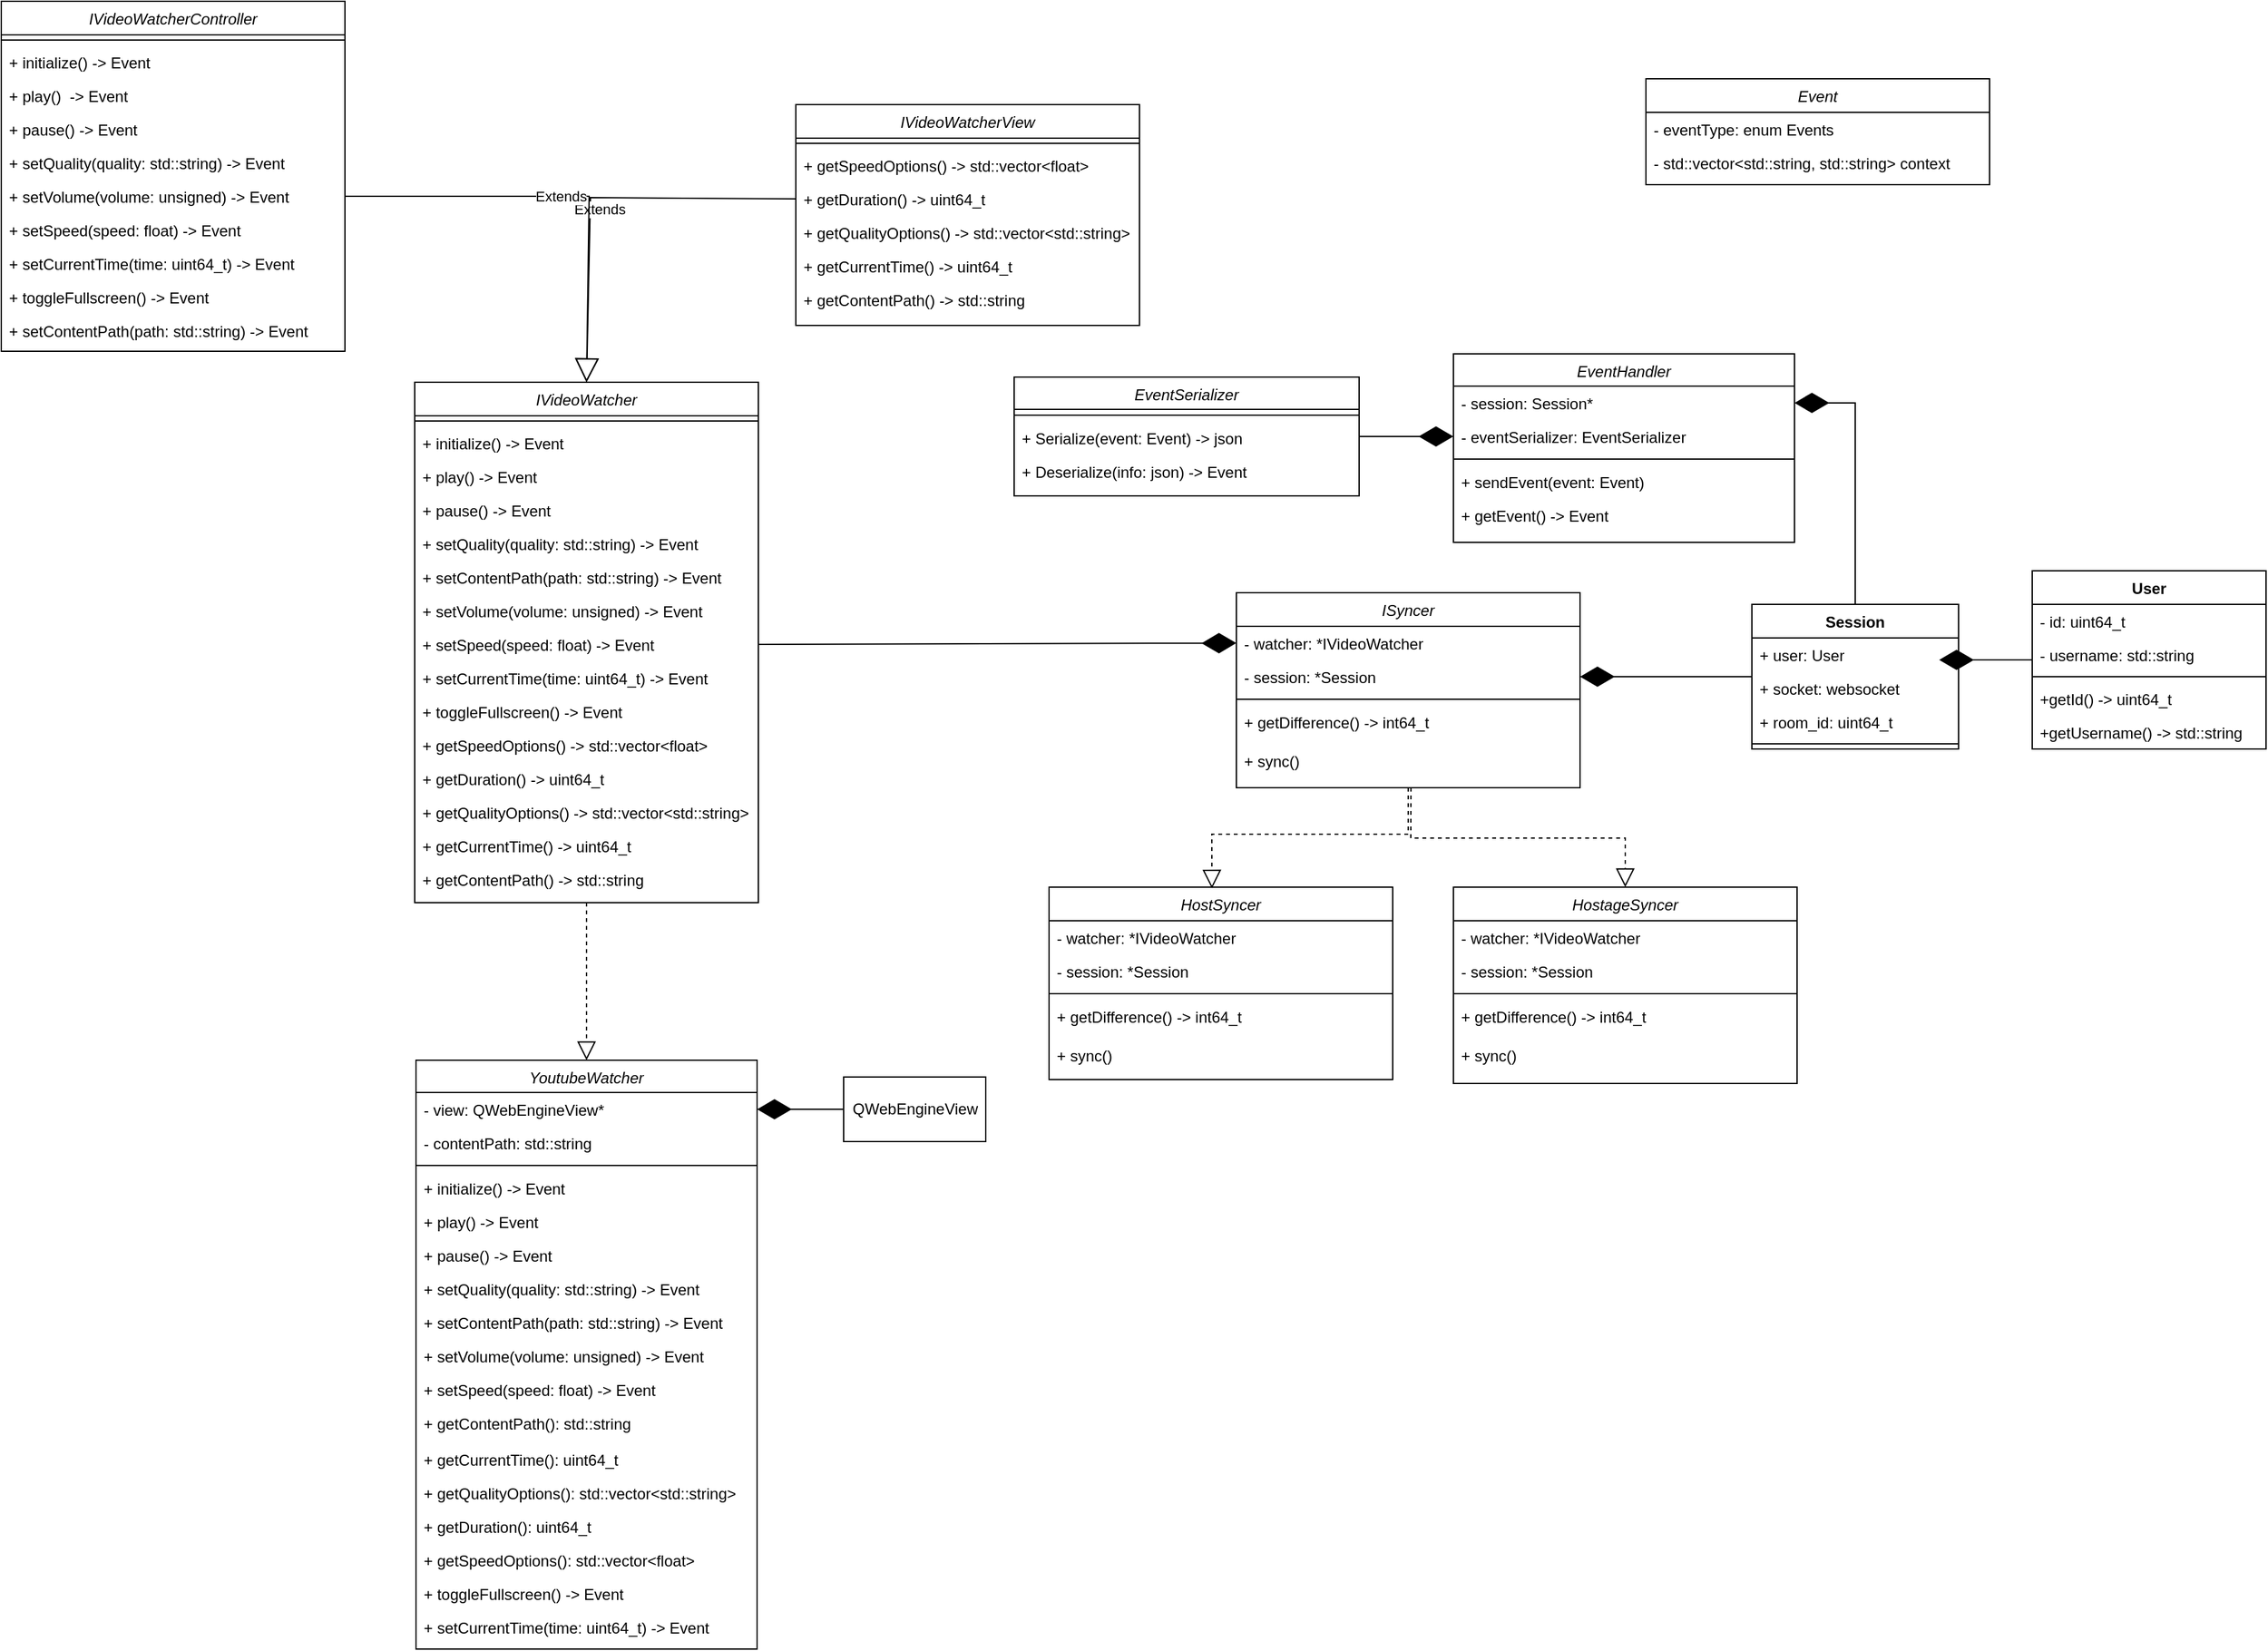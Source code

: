 <mxfile version="20.5.3" type="google"><diagram id="C5RBs43oDa-KdzZeNtuy" name="Page-1"><mxGraphModel grid="0" page="0" gridSize="10" guides="1" tooltips="1" connect="1" arrows="1" fold="1" pageScale="1" pageWidth="827" pageHeight="1169" math="0" shadow="0"><root><mxCell id="WIyWlLk6GJQsqaUBKTNV-0"/><mxCell id="WIyWlLk6GJQsqaUBKTNV-1" parent="WIyWlLk6GJQsqaUBKTNV-0"/><mxCell id="zkfFHV4jXpPFQw0GAbJ--0" value="IVideoWatcher" style="swimlane;fontStyle=2;align=center;verticalAlign=top;childLayout=stackLayout;horizontal=1;startSize=26;horizontalStack=0;resizeParent=1;resizeLast=0;collapsible=1;marginBottom=0;rounded=0;shadow=0;strokeWidth=1;" vertex="1" parent="WIyWlLk6GJQsqaUBKTNV-1"><mxGeometry x="-24" y="40" width="266" height="403" as="geometry"><mxRectangle x="-24" y="40" width="160" height="26" as="alternateBounds"/></mxGeometry></mxCell><mxCell id="zkfFHV4jXpPFQw0GAbJ--4" value="" style="line;html=1;strokeWidth=1;align=left;verticalAlign=middle;spacingTop=-1;spacingLeft=3;spacingRight=3;rotatable=0;labelPosition=right;points=[];portConstraint=eastwest;" vertex="1" parent="zkfFHV4jXpPFQw0GAbJ--0"><mxGeometry y="26" width="266" height="8" as="geometry"/></mxCell><mxCell id="zkfFHV4jXpPFQw0GAbJ--5" value="+ initialize() -&gt; Event" style="text;align=left;verticalAlign=top;spacingLeft=4;spacingRight=4;overflow=hidden;rotatable=0;points=[[0,0.5],[1,0.5]];portConstraint=eastwest;" vertex="1" parent="zkfFHV4jXpPFQw0GAbJ--0"><mxGeometry y="34" width="266" height="26" as="geometry"/></mxCell><mxCell id="YKkIve8qZKQ7V7amvrLa-2" value="+ play() -&gt; Event" style="text;align=left;verticalAlign=top;spacingLeft=4;spacingRight=4;overflow=hidden;rotatable=0;points=[[0,0.5],[1,0.5]];portConstraint=eastwest;" vertex="1" parent="zkfFHV4jXpPFQw0GAbJ--0"><mxGeometry y="60" width="266" height="26" as="geometry"/></mxCell><mxCell id="YKkIve8qZKQ7V7amvrLa-3" value="+ pause() -&gt; Event" style="text;align=left;verticalAlign=top;spacingLeft=4;spacingRight=4;overflow=hidden;rotatable=0;points=[[0,0.5],[1,0.5]];portConstraint=eastwest;" vertex="1" parent="zkfFHV4jXpPFQw0GAbJ--0"><mxGeometry y="86" width="266" height="26" as="geometry"/></mxCell><mxCell id="YKkIve8qZKQ7V7amvrLa-4" value="+ setQuality(quality: std::string) -&gt; Event" style="text;align=left;verticalAlign=top;spacingLeft=4;spacingRight=4;overflow=hidden;rotatable=0;points=[[0,0.5],[1,0.5]];portConstraint=eastwest;" vertex="1" parent="zkfFHV4jXpPFQw0GAbJ--0"><mxGeometry y="112" width="266" height="26" as="geometry"/></mxCell><mxCell id="ZCLk-3Ashh_dydGjl_w4-72" value="+ setContentPath(path: std::string) -&gt; Event" style="text;align=left;verticalAlign=top;spacingLeft=4;spacingRight=4;overflow=hidden;rotatable=0;points=[[0,0.5],[1,0.5]];portConstraint=eastwest;" vertex="1" parent="zkfFHV4jXpPFQw0GAbJ--0"><mxGeometry y="138" width="266" height="26" as="geometry"/></mxCell><mxCell id="YKkIve8qZKQ7V7amvrLa-5" value="+ setVolume(volume: unsigned) -&gt; Event" style="text;align=left;verticalAlign=top;spacingLeft=4;spacingRight=4;overflow=hidden;rotatable=0;points=[[0,0.5],[1,0.5]];portConstraint=eastwest;" vertex="1" parent="zkfFHV4jXpPFQw0GAbJ--0"><mxGeometry y="164" width="266" height="26" as="geometry"/></mxCell><mxCell id="YKkIve8qZKQ7V7amvrLa-7" value="+ setSpeed(speed: float) -&gt; Event" style="text;align=left;verticalAlign=top;spacingLeft=4;spacingRight=4;overflow=hidden;rotatable=0;points=[[0,0.5],[1,0.5]];portConstraint=eastwest;" vertex="1" parent="zkfFHV4jXpPFQw0GAbJ--0"><mxGeometry y="190" width="266" height="26" as="geometry"/></mxCell><mxCell id="YKkIve8qZKQ7V7amvrLa-27" value="+ setCurrentTime(time: uint64_t) -&gt; Event" style="text;align=left;verticalAlign=top;spacingLeft=4;spacingRight=4;overflow=hidden;rotatable=0;points=[[0,0.5],[1,0.5]];portConstraint=eastwest;" vertex="1" parent="zkfFHV4jXpPFQw0GAbJ--0"><mxGeometry y="216" width="266" height="26" as="geometry"/></mxCell><mxCell id="YKkIve8qZKQ7V7amvrLa-26" value="+ toggleFullscreen() -&gt; Event" style="text;align=left;verticalAlign=top;spacingLeft=4;spacingRight=4;overflow=hidden;rotatable=0;points=[[0,0.5],[1,0.5]];portConstraint=eastwest;" vertex="1" parent="zkfFHV4jXpPFQw0GAbJ--0"><mxGeometry y="242" width="266" height="26" as="geometry"/></mxCell><mxCell id="YKkIve8qZKQ7V7amvrLa-25" value="+ getSpeedOptions() -&gt; std::vector&lt;float&gt;" style="text;align=left;verticalAlign=top;spacingLeft=4;spacingRight=4;overflow=hidden;rotatable=0;points=[[0,0.5],[1,0.5]];portConstraint=eastwest;" vertex="1" parent="zkfFHV4jXpPFQw0GAbJ--0"><mxGeometry y="268" width="266" height="26" as="geometry"/></mxCell><mxCell id="YKkIve8qZKQ7V7amvrLa-9" value="+ getDuration() -&gt; uint64_t" style="text;align=left;verticalAlign=top;spacingLeft=4;spacingRight=4;overflow=hidden;rotatable=0;points=[[0,0.5],[1,0.5]];portConstraint=eastwest;" vertex="1" parent="zkfFHV4jXpPFQw0GAbJ--0"><mxGeometry y="294" width="266" height="26" as="geometry"/></mxCell><mxCell id="YKkIve8qZKQ7V7amvrLa-10" value="+ getQualityOptions() -&gt; std::vector&lt;std::string&gt;" style="text;align=left;verticalAlign=top;spacingLeft=4;spacingRight=4;overflow=hidden;rotatable=0;points=[[0,0.5],[1,0.5]];portConstraint=eastwest;" vertex="1" parent="zkfFHV4jXpPFQw0GAbJ--0"><mxGeometry y="320" width="266" height="26" as="geometry"/></mxCell><mxCell id="YKkIve8qZKQ7V7amvrLa-8" value="+ getCurrentTime() -&gt; uint64_t" style="text;align=left;verticalAlign=top;spacingLeft=4;spacingRight=4;overflow=hidden;rotatable=0;points=[[0,0.5],[1,0.5]];portConstraint=eastwest;" vertex="1" parent="zkfFHV4jXpPFQw0GAbJ--0"><mxGeometry y="346" width="266" height="26" as="geometry"/></mxCell><mxCell id="ZCLk-3Ashh_dydGjl_w4-73" value="+ getContentPath() -&gt; std::string" style="text;align=left;verticalAlign=top;spacingLeft=4;spacingRight=4;overflow=hidden;rotatable=0;points=[[0,0.5],[1,0.5]];portConstraint=eastwest;" vertex="1" parent="zkfFHV4jXpPFQw0GAbJ--0"><mxGeometry y="372" width="266" height="28" as="geometry"/></mxCell><mxCell id="YKkIve8qZKQ7V7amvrLa-45" value="YoutubeWatcher" style="swimlane;fontStyle=2;align=center;verticalAlign=top;childLayout=stackLayout;horizontal=1;startSize=25;horizontalStack=0;resizeParent=1;resizeLast=0;collapsible=1;marginBottom=0;rounded=0;shadow=0;strokeWidth=1;" vertex="1" parent="WIyWlLk6GJQsqaUBKTNV-1"><mxGeometry x="-23" y="565" width="264" height="456" as="geometry"><mxRectangle x="-24" y="40" width="160" height="26" as="alternateBounds"/></mxGeometry></mxCell><mxCell id="1bfwbSqWMrl4Y-k7pwob-28" value="- view: QWebEngineView*" style="text;align=left;verticalAlign=top;spacingLeft=4;spacingRight=4;overflow=hidden;rotatable=0;points=[[0,0.5],[1,0.5]];portConstraint=eastwest;" vertex="1" parent="YKkIve8qZKQ7V7amvrLa-45"><mxGeometry y="25" width="264" height="26" as="geometry"/></mxCell><mxCell id="ZCLk-3Ashh_dydGjl_w4-74" value="- contentPath: std::string" style="text;align=left;verticalAlign=top;spacingLeft=4;spacingRight=4;overflow=hidden;rotatable=0;points=[[0,0.5],[1,0.5]];portConstraint=eastwest;" vertex="1" parent="YKkIve8qZKQ7V7amvrLa-45"><mxGeometry y="51" width="264" height="26" as="geometry"/></mxCell><mxCell id="VgaNKutzJfzzp833OIQS-0" value="" style="line;strokeWidth=1;fillColor=none;align=left;verticalAlign=middle;spacingTop=-1;spacingLeft=3;spacingRight=3;rotatable=0;labelPosition=right;points=[];portConstraint=eastwest;strokeColor=inherit;" vertex="1" parent="YKkIve8qZKQ7V7amvrLa-45"><mxGeometry y="77" width="264" height="9" as="geometry"/></mxCell><mxCell id="ZCLk-3Ashh_dydGjl_w4-194" value="+ initialize() -&gt; Event" style="text;align=left;verticalAlign=top;spacingLeft=4;spacingRight=4;overflow=hidden;rotatable=0;points=[[0,0.5],[1,0.5]];portConstraint=eastwest;" vertex="1" parent="YKkIve8qZKQ7V7amvrLa-45"><mxGeometry y="86" width="264" height="26" as="geometry"/></mxCell><mxCell id="ZCLk-3Ashh_dydGjl_w4-195" value="+ play() -&gt; Event" style="text;align=left;verticalAlign=top;spacingLeft=4;spacingRight=4;overflow=hidden;rotatable=0;points=[[0,0.5],[1,0.5]];portConstraint=eastwest;" vertex="1" parent="YKkIve8qZKQ7V7amvrLa-45"><mxGeometry y="112" width="264" height="26" as="geometry"/></mxCell><mxCell id="ZCLk-3Ashh_dydGjl_w4-196" value="+ pause() -&gt; Event" style="text;align=left;verticalAlign=top;spacingLeft=4;spacingRight=4;overflow=hidden;rotatable=0;points=[[0,0.5],[1,0.5]];portConstraint=eastwest;" vertex="1" parent="YKkIve8qZKQ7V7amvrLa-45"><mxGeometry y="138" width="264" height="26" as="geometry"/></mxCell><mxCell id="ZCLk-3Ashh_dydGjl_w4-197" value="+ setQuality(quality: std::string) -&gt; Event" style="text;align=left;verticalAlign=top;spacingLeft=4;spacingRight=4;overflow=hidden;rotatable=0;points=[[0,0.5],[1,0.5]];portConstraint=eastwest;" vertex="1" parent="YKkIve8qZKQ7V7amvrLa-45"><mxGeometry y="164" width="264" height="26" as="geometry"/></mxCell><mxCell id="ZCLk-3Ashh_dydGjl_w4-198" value="+ setContentPath(path: std::string) -&gt; Event" style="text;align=left;verticalAlign=top;spacingLeft=4;spacingRight=4;overflow=hidden;rotatable=0;points=[[0,0.5],[1,0.5]];portConstraint=eastwest;" vertex="1" parent="YKkIve8qZKQ7V7amvrLa-45"><mxGeometry y="190" width="264" height="26" as="geometry"/></mxCell><mxCell id="ZCLk-3Ashh_dydGjl_w4-199" value="+ setVolume(volume: unsigned) -&gt; Event" style="text;align=left;verticalAlign=top;spacingLeft=4;spacingRight=4;overflow=hidden;rotatable=0;points=[[0,0.5],[1,0.5]];portConstraint=eastwest;" vertex="1" parent="YKkIve8qZKQ7V7amvrLa-45"><mxGeometry y="216" width="264" height="26" as="geometry"/></mxCell><mxCell id="ZCLk-3Ashh_dydGjl_w4-200" value="+ setSpeed(speed: float) -&gt; Event" style="text;align=left;verticalAlign=top;spacingLeft=4;spacingRight=4;overflow=hidden;rotatable=0;points=[[0,0.5],[1,0.5]];portConstraint=eastwest;" vertex="1" parent="YKkIve8qZKQ7V7amvrLa-45"><mxGeometry y="242" width="264" height="26" as="geometry"/></mxCell><mxCell id="ZCLk-3Ashh_dydGjl_w4-207" value="+ getContentPath(): std::string" style="text;align=left;verticalAlign=top;spacingLeft=4;spacingRight=4;overflow=hidden;rotatable=0;points=[[0,0.5],[1,0.5]];portConstraint=eastwest;" vertex="1" parent="YKkIve8qZKQ7V7amvrLa-45"><mxGeometry y="268" width="264" height="28" as="geometry"/></mxCell><mxCell id="ZCLk-3Ashh_dydGjl_w4-206" value="+ getCurrentTime(): uint64_t" style="text;align=left;verticalAlign=top;spacingLeft=4;spacingRight=4;overflow=hidden;rotatable=0;points=[[0,0.5],[1,0.5]];portConstraint=eastwest;" vertex="1" parent="YKkIve8qZKQ7V7amvrLa-45"><mxGeometry y="296" width="264" height="26" as="geometry"/></mxCell><mxCell id="ZCLk-3Ashh_dydGjl_w4-205" value="+ getQualityOptions(): std::vector&lt;std::string&gt;" style="text;align=left;verticalAlign=top;spacingLeft=4;spacingRight=4;overflow=hidden;rotatable=0;points=[[0,0.5],[1,0.5]];portConstraint=eastwest;" vertex="1" parent="YKkIve8qZKQ7V7amvrLa-45"><mxGeometry y="322" width="264" height="26" as="geometry"/></mxCell><mxCell id="ZCLk-3Ashh_dydGjl_w4-204" value="+ getDuration(): uint64_t" style="text;align=left;verticalAlign=top;spacingLeft=4;spacingRight=4;overflow=hidden;rotatable=0;points=[[0,0.5],[1,0.5]];portConstraint=eastwest;" vertex="1" parent="YKkIve8qZKQ7V7amvrLa-45"><mxGeometry y="348" width="264" height="26" as="geometry"/></mxCell><mxCell id="ZCLk-3Ashh_dydGjl_w4-203" value="+ getSpeedOptions(): std::vector&lt;float&gt;" style="text;align=left;verticalAlign=top;spacingLeft=4;spacingRight=4;overflow=hidden;rotatable=0;points=[[0,0.5],[1,0.5]];portConstraint=eastwest;" vertex="1" parent="YKkIve8qZKQ7V7amvrLa-45"><mxGeometry y="374" width="264" height="26" as="geometry"/></mxCell><mxCell id="ZCLk-3Ashh_dydGjl_w4-202" value="+ toggleFullscreen() -&gt; Event" style="text;align=left;verticalAlign=top;spacingLeft=4;spacingRight=4;overflow=hidden;rotatable=0;points=[[0,0.5],[1,0.5]];portConstraint=eastwest;" vertex="1" parent="YKkIve8qZKQ7V7amvrLa-45"><mxGeometry y="400" width="264" height="26" as="geometry"/></mxCell><mxCell id="ZCLk-3Ashh_dydGjl_w4-201" value="+ setCurrentTime(time: uint64_t) -&gt; Event" style="text;align=left;verticalAlign=top;spacingLeft=4;spacingRight=4;overflow=hidden;rotatable=0;points=[[0,0.5],[1,0.5]];portConstraint=eastwest;" vertex="1" parent="YKkIve8qZKQ7V7amvrLa-45"><mxGeometry y="426" width="264" height="26" as="geometry"/></mxCell><mxCell id="1bfwbSqWMrl4Y-k7pwob-26" value="" style="endArrow=block;dashed=1;endFill=0;endSize=12;html=1;rounded=0;exitX=0.5;exitY=1;exitDx=0;exitDy=0;entryX=0.5;entryY=0;entryDx=0;entryDy=0;" edge="1" parent="WIyWlLk6GJQsqaUBKTNV-1" source="zkfFHV4jXpPFQw0GAbJ--0" target="YKkIve8qZKQ7V7amvrLa-45"><mxGeometry width="160" relative="1" as="geometry"><mxPoint x="104" y="447" as="sourcePoint"/><mxPoint x="264" y="447" as="targetPoint"/><Array as="points"><mxPoint x="109" y="512"/></Array></mxGeometry></mxCell><mxCell id="1bfwbSqWMrl4Y-k7pwob-29" value="" style="endArrow=diamondThin;endFill=1;endSize=24;html=1;rounded=0;exitX=0;exitY=0.5;exitDx=0;exitDy=0;entryX=1;entryY=0.5;entryDx=0;entryDy=0;" edge="1" parent="WIyWlLk6GJQsqaUBKTNV-1" target="1bfwbSqWMrl4Y-k7pwob-28" source="1bfwbSqWMrl4Y-k7pwob-30"><mxGeometry width="160" relative="1" as="geometry"><mxPoint x="206.5" y="562" as="sourcePoint"/><mxPoint x="282" y="590" as="targetPoint"/><Array as="points"/></mxGeometry></mxCell><mxCell id="1bfwbSqWMrl4Y-k7pwob-30" value="QWebEngineView" style="html=1;" vertex="1" parent="WIyWlLk6GJQsqaUBKTNV-1"><mxGeometry x="308" y="578" width="110" height="50" as="geometry"/></mxCell><mxCell id="ZCLk-3Ashh_dydGjl_w4-13" value="IVideoWatcherController" style="swimlane;fontStyle=2;align=center;verticalAlign=top;childLayout=stackLayout;horizontal=1;startSize=26;horizontalStack=0;resizeParent=1;resizeLast=0;collapsible=1;marginBottom=0;rounded=0;shadow=0;strokeWidth=1;" vertex="1" parent="WIyWlLk6GJQsqaUBKTNV-1"><mxGeometry x="-344" y="-255" width="266" height="271" as="geometry"><mxRectangle x="-24" y="40" width="160" height="26" as="alternateBounds"/></mxGeometry></mxCell><mxCell id="ZCLk-3Ashh_dydGjl_w4-14" value="" style="line;html=1;strokeWidth=1;align=left;verticalAlign=middle;spacingTop=-1;spacingLeft=3;spacingRight=3;rotatable=0;labelPosition=right;points=[];portConstraint=eastwest;" vertex="1" parent="ZCLk-3Ashh_dydGjl_w4-13"><mxGeometry y="26" width="266" height="8" as="geometry"/></mxCell><mxCell id="ZCLk-3Ashh_dydGjl_w4-15" value="+ initialize() -&gt; Event" style="text;align=left;verticalAlign=top;spacingLeft=4;spacingRight=4;overflow=hidden;rotatable=0;points=[[0,0.5],[1,0.5]];portConstraint=eastwest;" vertex="1" parent="ZCLk-3Ashh_dydGjl_w4-13"><mxGeometry y="34" width="266" height="26" as="geometry"/></mxCell><mxCell id="ZCLk-3Ashh_dydGjl_w4-16" value="+ play()  -&gt; Event" style="text;align=left;verticalAlign=top;spacingLeft=4;spacingRight=4;overflow=hidden;rotatable=0;points=[[0,0.5],[1,0.5]];portConstraint=eastwest;" vertex="1" parent="ZCLk-3Ashh_dydGjl_w4-13"><mxGeometry y="60" width="266" height="26" as="geometry"/></mxCell><mxCell id="ZCLk-3Ashh_dydGjl_w4-17" value="+ pause() -&gt; Event" style="text;align=left;verticalAlign=top;spacingLeft=4;spacingRight=4;overflow=hidden;rotatable=0;points=[[0,0.5],[1,0.5]];portConstraint=eastwest;" vertex="1" parent="ZCLk-3Ashh_dydGjl_w4-13"><mxGeometry y="86" width="266" height="26" as="geometry"/></mxCell><mxCell id="ZCLk-3Ashh_dydGjl_w4-18" value="+ setQuality(quality: std::string) -&gt; Event" style="text;align=left;verticalAlign=top;spacingLeft=4;spacingRight=4;overflow=hidden;rotatable=0;points=[[0,0.5],[1,0.5]];portConstraint=eastwest;" vertex="1" parent="ZCLk-3Ashh_dydGjl_w4-13"><mxGeometry y="112" width="266" height="26" as="geometry"/></mxCell><mxCell id="ZCLk-3Ashh_dydGjl_w4-19" value="+ setVolume(volume: unsigned) -&gt; Event" style="text;align=left;verticalAlign=top;spacingLeft=4;spacingRight=4;overflow=hidden;rotatable=0;points=[[0,0.5],[1,0.5]];portConstraint=eastwest;" vertex="1" parent="ZCLk-3Ashh_dydGjl_w4-13"><mxGeometry y="138" width="266" height="26" as="geometry"/></mxCell><mxCell id="ZCLk-3Ashh_dydGjl_w4-20" value="+ setSpeed(speed: float) -&gt; Event" style="text;align=left;verticalAlign=top;spacingLeft=4;spacingRight=4;overflow=hidden;rotatable=0;points=[[0,0.5],[1,0.5]];portConstraint=eastwest;" vertex="1" parent="ZCLk-3Ashh_dydGjl_w4-13"><mxGeometry y="164" width="266" height="26" as="geometry"/></mxCell><mxCell id="ZCLk-3Ashh_dydGjl_w4-21" value="+ setCurrentTime(time: uint64_t) -&gt; Event" style="text;align=left;verticalAlign=top;spacingLeft=4;spacingRight=4;overflow=hidden;rotatable=0;points=[[0,0.5],[1,0.5]];portConstraint=eastwest;" vertex="1" parent="ZCLk-3Ashh_dydGjl_w4-13"><mxGeometry y="190" width="266" height="26" as="geometry"/></mxCell><mxCell id="ZCLk-3Ashh_dydGjl_w4-22" value="+ toggleFullscreen() -&gt; Event" style="text;align=left;verticalAlign=top;spacingLeft=4;spacingRight=4;overflow=hidden;rotatable=0;points=[[0,0.5],[1,0.5]];portConstraint=eastwest;" vertex="1" parent="ZCLk-3Ashh_dydGjl_w4-13"><mxGeometry y="216" width="266" height="26" as="geometry"/></mxCell><mxCell id="ZCLk-3Ashh_dydGjl_w4-77" value="+ setContentPath(path: std::string) -&gt; Event" style="text;align=left;verticalAlign=top;spacingLeft=4;spacingRight=4;overflow=hidden;rotatable=0;points=[[0,0.5],[1,0.5]];portConstraint=eastwest;" vertex="1" parent="ZCLk-3Ashh_dydGjl_w4-13"><mxGeometry y="242" width="266" height="26" as="geometry"/></mxCell><mxCell id="ZCLk-3Ashh_dydGjl_w4-37" value="IVideoWatcherView" style="swimlane;fontStyle=2;align=center;verticalAlign=top;childLayout=stackLayout;horizontal=1;startSize=26;horizontalStack=0;resizeParent=1;resizeLast=0;collapsible=1;marginBottom=0;rounded=0;shadow=0;strokeWidth=1;" vertex="1" parent="WIyWlLk6GJQsqaUBKTNV-1"><mxGeometry x="271" y="-175" width="266" height="171" as="geometry"><mxRectangle x="-24" y="40" width="160" height="26" as="alternateBounds"/></mxGeometry></mxCell><mxCell id="ZCLk-3Ashh_dydGjl_w4-38" value="" style="line;html=1;strokeWidth=1;align=left;verticalAlign=middle;spacingTop=-1;spacingLeft=3;spacingRight=3;rotatable=0;labelPosition=right;points=[];portConstraint=eastwest;" vertex="1" parent="ZCLk-3Ashh_dydGjl_w4-37"><mxGeometry y="26" width="266" height="8" as="geometry"/></mxCell><mxCell id="ZCLk-3Ashh_dydGjl_w4-47" value="+ getSpeedOptions() -&gt; std::vector&lt;float&gt;" style="text;align=left;verticalAlign=top;spacingLeft=4;spacingRight=4;overflow=hidden;rotatable=0;points=[[0,0.5],[1,0.5]];portConstraint=eastwest;" vertex="1" parent="ZCLk-3Ashh_dydGjl_w4-37"><mxGeometry y="34" width="266" height="26" as="geometry"/></mxCell><mxCell id="ZCLk-3Ashh_dydGjl_w4-48" value="+ getDuration() -&gt; uint64_t" style="text;align=left;verticalAlign=top;spacingLeft=4;spacingRight=4;overflow=hidden;rotatable=0;points=[[0,0.5],[1,0.5]];portConstraint=eastwest;" vertex="1" parent="ZCLk-3Ashh_dydGjl_w4-37"><mxGeometry y="60" width="266" height="26" as="geometry"/></mxCell><mxCell id="ZCLk-3Ashh_dydGjl_w4-49" value="+ getQualityOptions() -&gt; std::vector&lt;std::string&gt;" style="text;align=left;verticalAlign=top;spacingLeft=4;spacingRight=4;overflow=hidden;rotatable=0;points=[[0,0.5],[1,0.5]];portConstraint=eastwest;" vertex="1" parent="ZCLk-3Ashh_dydGjl_w4-37"><mxGeometry y="86" width="266" height="26" as="geometry"/></mxCell><mxCell id="ZCLk-3Ashh_dydGjl_w4-50" value="+ getCurrentTime() -&gt; uint64_t" style="text;align=left;verticalAlign=top;spacingLeft=4;spacingRight=4;overflow=hidden;rotatable=0;points=[[0,0.5],[1,0.5]];portConstraint=eastwest;" vertex="1" parent="ZCLk-3Ashh_dydGjl_w4-37"><mxGeometry y="112" width="266" height="26" as="geometry"/></mxCell><mxCell id="ZCLk-3Ashh_dydGjl_w4-78" value="+ getContentPath() -&gt; std::string" style="text;align=left;verticalAlign=top;spacingLeft=4;spacingRight=4;overflow=hidden;rotatable=0;points=[[0,0.5],[1,0.5]];portConstraint=eastwest;" vertex="1" parent="ZCLk-3Ashh_dydGjl_w4-37"><mxGeometry y="138" width="266" height="28" as="geometry"/></mxCell><mxCell id="ZCLk-3Ashh_dydGjl_w4-51" value="Extends" style="endArrow=block;endSize=16;endFill=0;html=1;rounded=0;exitX=0;exitY=0.5;exitDx=0;exitDy=0;entryX=0.5;entryY=0;entryDx=0;entryDy=0;" edge="1" parent="WIyWlLk6GJQsqaUBKTNV-1" source="ZCLk-3Ashh_dydGjl_w4-48" target="zkfFHV4jXpPFQw0GAbJ--0"><mxGeometry x="0.003" y="9" width="160" relative="1" as="geometry"><mxPoint x="124" y="75" as="sourcePoint"/><mxPoint x="201" y="-69" as="targetPoint"/><Array as="points"><mxPoint x="112" y="-103"/></Array><mxPoint as="offset"/></mxGeometry></mxCell><mxCell id="ZCLk-3Ashh_dydGjl_w4-53" value="Extends" style="endArrow=block;endSize=16;endFill=0;html=1;rounded=0;exitX=1;exitY=0.5;exitDx=0;exitDy=0;entryX=0.5;entryY=0;entryDx=0;entryDy=0;" edge="1" parent="WIyWlLk6GJQsqaUBKTNV-1" source="ZCLk-3Ashh_dydGjl_w4-19" target="zkfFHV4jXpPFQw0GAbJ--0"><mxGeometry width="160" relative="1" as="geometry"><mxPoint x="-52" y="-137" as="sourcePoint"/><mxPoint x="108" y="-137" as="targetPoint"/><Array as="points"><mxPoint x="111" y="-104"/></Array></mxGeometry></mxCell><mxCell id="ZCLk-3Ashh_dydGjl_w4-108" value="ISyncer" style="swimlane;fontStyle=2;align=center;verticalAlign=top;childLayout=stackLayout;horizontal=1;startSize=26;horizontalStack=0;resizeParent=1;resizeLast=0;collapsible=1;marginBottom=0;rounded=0;shadow=0;strokeWidth=1;" vertex="1" parent="WIyWlLk6GJQsqaUBKTNV-1"><mxGeometry x="612" y="203" width="266" height="151" as="geometry"><mxRectangle x="-24" y="40" width="160" height="26" as="alternateBounds"/></mxGeometry></mxCell><mxCell id="ZCLk-3Ashh_dydGjl_w4-110" value="- watcher: *IVideoWatcher" style="text;align=left;verticalAlign=top;spacingLeft=4;spacingRight=4;overflow=hidden;rotatable=0;points=[[0,0.5],[1,0.5]];portConstraint=eastwest;" vertex="1" parent="ZCLk-3Ashh_dydGjl_w4-108"><mxGeometry y="26" width="266" height="26" as="geometry"/></mxCell><mxCell id="ZCLk-3Ashh_dydGjl_w4-141" value="- session: *Session" style="text;align=left;verticalAlign=top;spacingLeft=4;spacingRight=4;overflow=hidden;rotatable=0;points=[[0,0.5],[1,0.5]];portConstraint=eastwest;" vertex="1" parent="ZCLk-3Ashh_dydGjl_w4-108"><mxGeometry y="52" width="266" height="26" as="geometry"/></mxCell><mxCell id="ZCLk-3Ashh_dydGjl_w4-109" value="" style="line;html=1;strokeWidth=1;align=left;verticalAlign=middle;spacingTop=-1;spacingLeft=3;spacingRight=3;rotatable=0;labelPosition=right;points=[];portConstraint=eastwest;" vertex="1" parent="ZCLk-3Ashh_dydGjl_w4-108"><mxGeometry y="78" width="266" height="9" as="geometry"/></mxCell><mxCell id="ZCLk-3Ashh_dydGjl_w4-118" value="+ getDifference() -&gt; int64_t" style="text;align=left;verticalAlign=top;spacingLeft=4;spacingRight=4;overflow=hidden;rotatable=0;points=[[0,0.5],[1,0.5]];portConstraint=eastwest;" vertex="1" parent="ZCLk-3Ashh_dydGjl_w4-108"><mxGeometry y="87" width="266" height="30" as="geometry"/></mxCell><mxCell id="ZCLk-3Ashh_dydGjl_w4-145" value="+ sync()" style="text;align=left;verticalAlign=top;spacingLeft=4;spacingRight=4;overflow=hidden;rotatable=0;points=[[0,0.5],[1,0.5]];portConstraint=eastwest;" vertex="1" parent="ZCLk-3Ashh_dydGjl_w4-108"><mxGeometry y="117" width="266" height="30" as="geometry"/></mxCell><mxCell id="ZCLk-3Ashh_dydGjl_w4-116" value="" style="endArrow=diamondThin;endFill=1;endSize=24;html=1;rounded=0;exitX=1;exitY=0.5;exitDx=0;exitDy=0;entryX=0;entryY=0.5;entryDx=0;entryDy=0;" edge="1" parent="WIyWlLk6GJQsqaUBKTNV-1" source="YKkIve8qZKQ7V7amvrLa-7" target="ZCLk-3Ashh_dydGjl_w4-110"><mxGeometry width="160" relative="1" as="geometry"><mxPoint x="536" y="100" as="sourcePoint"/><mxPoint x="309" y="103" as="targetPoint"/><Array as="points"/></mxGeometry></mxCell><mxCell id="ZCLk-3Ashh_dydGjl_w4-121" value="User" style="swimlane;fontStyle=1;align=center;verticalAlign=top;childLayout=stackLayout;horizontal=1;startSize=26;horizontalStack=0;resizeParent=1;resizeParentMax=0;resizeLast=0;collapsible=1;marginBottom=0;" vertex="1" parent="WIyWlLk6GJQsqaUBKTNV-1"><mxGeometry x="1228" y="186" width="181" height="138" as="geometry"/></mxCell><mxCell id="ZCLk-3Ashh_dydGjl_w4-122" value="- id: uint64_t" style="text;strokeColor=none;fillColor=none;align=left;verticalAlign=top;spacingLeft=4;spacingRight=4;overflow=hidden;rotatable=0;points=[[0,0.5],[1,0.5]];portConstraint=eastwest;" vertex="1" parent="ZCLk-3Ashh_dydGjl_w4-121"><mxGeometry y="26" width="181" height="26" as="geometry"/></mxCell><mxCell id="ZCLk-3Ashh_dydGjl_w4-123" value="- username: std::string" style="text;strokeColor=none;fillColor=none;align=left;verticalAlign=top;spacingLeft=4;spacingRight=4;overflow=hidden;rotatable=0;points=[[0,0.5],[1,0.5]];portConstraint=eastwest;" vertex="1" parent="ZCLk-3Ashh_dydGjl_w4-121"><mxGeometry y="52" width="181" height="26" as="geometry"/></mxCell><mxCell id="ZCLk-3Ashh_dydGjl_w4-124" value="" style="line;strokeWidth=1;fillColor=none;align=left;verticalAlign=middle;spacingTop=-1;spacingLeft=3;spacingRight=3;rotatable=0;labelPosition=right;points=[];portConstraint=eastwest;strokeColor=inherit;" vertex="1" parent="ZCLk-3Ashh_dydGjl_w4-121"><mxGeometry y="78" width="181" height="8" as="geometry"/></mxCell><mxCell id="ZCLk-3Ashh_dydGjl_w4-125" value="+getId() -&gt; uint64_t" style="text;strokeColor=none;fillColor=none;align=left;verticalAlign=top;spacingLeft=4;spacingRight=4;overflow=hidden;rotatable=0;points=[[0,0.5],[1,0.5]];portConstraint=eastwest;" vertex="1" parent="ZCLk-3Ashh_dydGjl_w4-121"><mxGeometry y="86" width="181" height="26" as="geometry"/></mxCell><mxCell id="ZCLk-3Ashh_dydGjl_w4-126" value="+getUsername() -&gt; std::string" style="text;strokeColor=none;fillColor=none;align=left;verticalAlign=top;spacingLeft=4;spacingRight=4;overflow=hidden;rotatable=0;points=[[0,0.5],[1,0.5]];portConstraint=eastwest;" vertex="1" parent="ZCLk-3Ashh_dydGjl_w4-121"><mxGeometry y="112" width="181" height="26" as="geometry"/></mxCell><mxCell id="ZCLk-3Ashh_dydGjl_w4-133" value="Session" style="swimlane;fontStyle=1;align=center;verticalAlign=top;childLayout=stackLayout;horizontal=1;startSize=26;horizontalStack=0;resizeParent=1;resizeParentMax=0;resizeLast=0;collapsible=1;marginBottom=0;" vertex="1" parent="WIyWlLk6GJQsqaUBKTNV-1"><mxGeometry x="1011" y="212" width="160" height="112" as="geometry"/></mxCell><mxCell id="ZCLk-3Ashh_dydGjl_w4-134" value="+ user: User" style="text;strokeColor=none;fillColor=none;align=left;verticalAlign=top;spacingLeft=4;spacingRight=4;overflow=hidden;rotatable=0;points=[[0,0.5],[1,0.5]];portConstraint=eastwest;" vertex="1" parent="ZCLk-3Ashh_dydGjl_w4-133"><mxGeometry y="26" width="160" height="26" as="geometry"/></mxCell><mxCell id="ZCLk-3Ashh_dydGjl_w4-135" value="+ socket: websocket" style="text;strokeColor=none;fillColor=none;align=left;verticalAlign=top;spacingLeft=4;spacingRight=4;overflow=hidden;rotatable=0;points=[[0,0.5],[1,0.5]];portConstraint=eastwest;" vertex="1" parent="ZCLk-3Ashh_dydGjl_w4-133"><mxGeometry y="52" width="160" height="26" as="geometry"/></mxCell><mxCell id="ZCLk-3Ashh_dydGjl_w4-140" value="+ room_id: uint64_t" style="text;strokeColor=none;fillColor=none;align=left;verticalAlign=top;spacingLeft=4;spacingRight=4;overflow=hidden;rotatable=0;points=[[0,0.5],[1,0.5]];portConstraint=eastwest;" vertex="1" parent="ZCLk-3Ashh_dydGjl_w4-133"><mxGeometry y="78" width="160" height="26" as="geometry"/></mxCell><mxCell id="ZCLk-3Ashh_dydGjl_w4-136" value="" style="line;strokeWidth=1;fillColor=none;align=left;verticalAlign=middle;spacingTop=-1;spacingLeft=3;spacingRight=3;rotatable=0;labelPosition=right;points=[];portConstraint=eastwest;strokeColor=inherit;" vertex="1" parent="ZCLk-3Ashh_dydGjl_w4-133"><mxGeometry y="104" width="160" height="8" as="geometry"/></mxCell><mxCell id="ZCLk-3Ashh_dydGjl_w4-139" value="" style="endArrow=diamondThin;endFill=1;endSize=24;html=1;rounded=0;entryX=0.906;entryY=0.654;entryDx=0;entryDy=0;entryPerimeter=0;" edge="1" parent="WIyWlLk6GJQsqaUBKTNV-1" source="ZCLk-3Ashh_dydGjl_w4-121" target="ZCLk-3Ashh_dydGjl_w4-134"><mxGeometry width="160" relative="1" as="geometry"><mxPoint x="1064" y="123.5" as="sourcePoint"/><mxPoint x="837" y="125.5" as="targetPoint"/><Array as="points"/></mxGeometry></mxCell><mxCell id="ZCLk-3Ashh_dydGjl_w4-142" value="" style="endArrow=diamondThin;endFill=1;endSize=24;html=1;rounded=0;entryX=1;entryY=0.5;entryDx=0;entryDy=0;" edge="1" parent="WIyWlLk6GJQsqaUBKTNV-1" source="ZCLk-3Ashh_dydGjl_w4-133" target="ZCLk-3Ashh_dydGjl_w4-141"><mxGeometry width="160" relative="1" as="geometry"><mxPoint x="1011" y="241.002" as="sourcePoint"/><mxPoint x="934.96" y="241.004" as="targetPoint"/><Array as="points"/></mxGeometry></mxCell><mxCell id="ZCLk-3Ashh_dydGjl_w4-146" value="HostSyncer" style="swimlane;fontStyle=2;align=center;verticalAlign=top;childLayout=stackLayout;horizontal=1;startSize=26;horizontalStack=0;resizeParent=1;resizeLast=0;collapsible=1;marginBottom=0;rounded=0;shadow=0;strokeWidth=1;" vertex="1" parent="WIyWlLk6GJQsqaUBKTNV-1"><mxGeometry x="467" y="431" width="266" height="149" as="geometry"><mxRectangle x="-24" y="40" width="160" height="26" as="alternateBounds"/></mxGeometry></mxCell><mxCell id="ZCLk-3Ashh_dydGjl_w4-147" value="- watcher: *IVideoWatcher" style="text;align=left;verticalAlign=top;spacingLeft=4;spacingRight=4;overflow=hidden;rotatable=0;points=[[0,0.5],[1,0.5]];portConstraint=eastwest;" vertex="1" parent="ZCLk-3Ashh_dydGjl_w4-146"><mxGeometry y="26" width="266" height="26" as="geometry"/></mxCell><mxCell id="ZCLk-3Ashh_dydGjl_w4-148" value="- session: *Session" style="text;align=left;verticalAlign=top;spacingLeft=4;spacingRight=4;overflow=hidden;rotatable=0;points=[[0,0.5],[1,0.5]];portConstraint=eastwest;" vertex="1" parent="ZCLk-3Ashh_dydGjl_w4-146"><mxGeometry y="52" width="266" height="26" as="geometry"/></mxCell><mxCell id="ZCLk-3Ashh_dydGjl_w4-149" value="" style="line;html=1;strokeWidth=1;align=left;verticalAlign=middle;spacingTop=-1;spacingLeft=3;spacingRight=3;rotatable=0;labelPosition=right;points=[];portConstraint=eastwest;" vertex="1" parent="ZCLk-3Ashh_dydGjl_w4-146"><mxGeometry y="78" width="266" height="9" as="geometry"/></mxCell><mxCell id="ZCLk-3Ashh_dydGjl_w4-208" value="+ getDifference() -&gt; int64_t" style="text;align=left;verticalAlign=top;spacingLeft=4;spacingRight=4;overflow=hidden;rotatable=0;points=[[0,0.5],[1,0.5]];portConstraint=eastwest;" vertex="1" parent="ZCLk-3Ashh_dydGjl_w4-146"><mxGeometry y="87" width="266" height="30" as="geometry"/></mxCell><mxCell id="ZCLk-3Ashh_dydGjl_w4-151" value="+ sync()" style="text;align=left;verticalAlign=top;spacingLeft=4;spacingRight=4;overflow=hidden;rotatable=0;points=[[0,0.5],[1,0.5]];portConstraint=eastwest;" vertex="1" parent="ZCLk-3Ashh_dydGjl_w4-146"><mxGeometry y="117" width="266" height="30" as="geometry"/></mxCell><mxCell id="ZCLk-3Ashh_dydGjl_w4-152" value="HostageSyncer" style="swimlane;fontStyle=2;align=center;verticalAlign=top;childLayout=stackLayout;horizontal=1;startSize=26;horizontalStack=0;resizeParent=1;resizeLast=0;collapsible=1;marginBottom=0;rounded=0;shadow=0;strokeWidth=1;" vertex="1" parent="WIyWlLk6GJQsqaUBKTNV-1"><mxGeometry x="780" y="431" width="266" height="152" as="geometry"><mxRectangle x="-24" y="40" width="160" height="26" as="alternateBounds"/></mxGeometry></mxCell><mxCell id="ZCLk-3Ashh_dydGjl_w4-153" value="- watcher: *IVideoWatcher" style="text;align=left;verticalAlign=top;spacingLeft=4;spacingRight=4;overflow=hidden;rotatable=0;points=[[0,0.5],[1,0.5]];portConstraint=eastwest;" vertex="1" parent="ZCLk-3Ashh_dydGjl_w4-152"><mxGeometry y="26" width="266" height="26" as="geometry"/></mxCell><mxCell id="ZCLk-3Ashh_dydGjl_w4-154" value="- session: *Session" style="text;align=left;verticalAlign=top;spacingLeft=4;spacingRight=4;overflow=hidden;rotatable=0;points=[[0,0.5],[1,0.5]];portConstraint=eastwest;" vertex="1" parent="ZCLk-3Ashh_dydGjl_w4-152"><mxGeometry y="52" width="266" height="26" as="geometry"/></mxCell><mxCell id="ZCLk-3Ashh_dydGjl_w4-155" value="" style="line;html=1;strokeWidth=1;align=left;verticalAlign=middle;spacingTop=-1;spacingLeft=3;spacingRight=3;rotatable=0;labelPosition=right;points=[];portConstraint=eastwest;" vertex="1" parent="ZCLk-3Ashh_dydGjl_w4-152"><mxGeometry y="78" width="266" height="9" as="geometry"/></mxCell><mxCell id="ZCLk-3Ashh_dydGjl_w4-209" value="+ getDifference() -&gt; int64_t" style="text;align=left;verticalAlign=top;spacingLeft=4;spacingRight=4;overflow=hidden;rotatable=0;points=[[0,0.5],[1,0.5]];portConstraint=eastwest;" vertex="1" parent="ZCLk-3Ashh_dydGjl_w4-152"><mxGeometry y="87" width="266" height="30" as="geometry"/></mxCell><mxCell id="ZCLk-3Ashh_dydGjl_w4-157" value="+ sync()" style="text;align=left;verticalAlign=top;spacingLeft=4;spacingRight=4;overflow=hidden;rotatable=0;points=[[0,0.5],[1,0.5]];portConstraint=eastwest;" vertex="1" parent="ZCLk-3Ashh_dydGjl_w4-152"><mxGeometry y="117" width="266" height="30" as="geometry"/></mxCell><mxCell id="ZCLk-3Ashh_dydGjl_w4-158" value="" style="endArrow=block;dashed=1;endFill=0;endSize=12;html=1;rounded=0;exitX=0.5;exitY=1;exitDx=0;exitDy=0;entryX=0.474;entryY=0.007;entryDx=0;entryDy=0;entryPerimeter=0;" edge="1" parent="WIyWlLk6GJQsqaUBKTNV-1" source="ZCLk-3Ashh_dydGjl_w4-108" target="ZCLk-3Ashh_dydGjl_w4-146"><mxGeometry width="160" relative="1" as="geometry"><mxPoint x="458" y="293" as="sourcePoint"/><mxPoint x="458" y="415" as="targetPoint"/><Array as="points"><mxPoint x="745" y="390"/><mxPoint x="593" y="390"/></Array></mxGeometry></mxCell><mxCell id="ZCLk-3Ashh_dydGjl_w4-159" value="" style="endArrow=block;dashed=1;endFill=0;endSize=12;html=1;rounded=0;exitX=0.508;exitY=1.133;exitDx=0;exitDy=0;entryX=0.5;entryY=0;entryDx=0;entryDy=0;exitPerimeter=0;" edge="1" parent="WIyWlLk6GJQsqaUBKTNV-1" source="ZCLk-3Ashh_dydGjl_w4-145" target="ZCLk-3Ashh_dydGjl_w4-152"><mxGeometry width="160" relative="1" as="geometry"><mxPoint x="755" y="364" as="sourcePoint"/><mxPoint x="603.084" y="442.057" as="targetPoint"/><Array as="points"><mxPoint x="747" y="393"/><mxPoint x="913" y="393"/></Array></mxGeometry></mxCell><mxCell id="ZCLk-3Ashh_dydGjl_w4-160" value="Event" style="swimlane;fontStyle=2;align=center;verticalAlign=top;childLayout=stackLayout;horizontal=1;startSize=26;horizontalStack=0;resizeParent=1;resizeLast=0;collapsible=1;marginBottom=0;rounded=0;shadow=0;strokeWidth=1;" vertex="1" parent="WIyWlLk6GJQsqaUBKTNV-1"><mxGeometry x="929" y="-195" width="266" height="82" as="geometry"><mxRectangle x="-24" y="40" width="160" height="26" as="alternateBounds"/></mxGeometry></mxCell><mxCell id="ZCLk-3Ashh_dydGjl_w4-171" value="- eventType: enum Events" style="text;align=left;verticalAlign=top;spacingLeft=4;spacingRight=4;overflow=hidden;rotatable=0;points=[[0,0.5],[1,0.5]];portConstraint=eastwest;" vertex="1" parent="ZCLk-3Ashh_dydGjl_w4-160"><mxGeometry y="26" width="266" height="26" as="geometry"/></mxCell><mxCell id="ZCLk-3Ashh_dydGjl_w4-172" value="- std::vector&lt;std::string, std::string&gt; context" style="text;align=left;verticalAlign=top;spacingLeft=4;spacingRight=4;overflow=hidden;rotatable=0;points=[[0,0.5],[1,0.5]];portConstraint=eastwest;" vertex="1" parent="ZCLk-3Ashh_dydGjl_w4-160"><mxGeometry y="52" width="266" height="26" as="geometry"/></mxCell><mxCell id="ZCLk-3Ashh_dydGjl_w4-176" value="EventSerializer" style="swimlane;fontStyle=2;align=center;verticalAlign=top;childLayout=stackLayout;horizontal=1;startSize=25;horizontalStack=0;resizeParent=1;resizeLast=0;collapsible=1;marginBottom=0;rounded=0;shadow=0;strokeWidth=1;" vertex="1" parent="WIyWlLk6GJQsqaUBKTNV-1"><mxGeometry x="440" y="36" width="267" height="92" as="geometry"><mxRectangle x="-24" y="40" width="160" height="26" as="alternateBounds"/></mxGeometry></mxCell><mxCell id="ZCLk-3Ashh_dydGjl_w4-179" value="" style="line;strokeWidth=1;fillColor=none;align=left;verticalAlign=middle;spacingTop=-1;spacingLeft=3;spacingRight=3;rotatable=0;labelPosition=right;points=[];portConstraint=eastwest;strokeColor=inherit;" vertex="1" parent="ZCLk-3Ashh_dydGjl_w4-176"><mxGeometry y="25" width="267" height="9" as="geometry"/></mxCell><mxCell id="ZCLk-3Ashh_dydGjl_w4-180" value="+ Serialize(event: Event) -&gt; json" style="text;align=left;verticalAlign=top;spacingLeft=4;spacingRight=4;overflow=hidden;rotatable=0;points=[[0,0.5],[1,0.5]];portConstraint=eastwest;" vertex="1" parent="ZCLk-3Ashh_dydGjl_w4-176"><mxGeometry y="34" width="267" height="26" as="geometry"/></mxCell><mxCell id="ZCLk-3Ashh_dydGjl_w4-182" value="+ Deserialize(info: json) -&gt; Event" style="text;align=left;verticalAlign=top;spacingLeft=4;spacingRight=4;overflow=hidden;rotatable=0;points=[[0,0.5],[1,0.5]];portConstraint=eastwest;" vertex="1" parent="ZCLk-3Ashh_dydGjl_w4-176"><mxGeometry y="60" width="267" height="26" as="geometry"/></mxCell><mxCell id="ZCLk-3Ashh_dydGjl_w4-220" value="EventHandler" style="swimlane;fontStyle=2;align=center;verticalAlign=top;childLayout=stackLayout;horizontal=1;startSize=25;horizontalStack=0;resizeParent=1;resizeLast=0;collapsible=1;marginBottom=0;rounded=0;shadow=0;strokeWidth=1;" vertex="1" parent="WIyWlLk6GJQsqaUBKTNV-1"><mxGeometry x="780" y="18" width="264" height="146" as="geometry"><mxRectangle x="-24" y="40" width="160" height="26" as="alternateBounds"/></mxGeometry></mxCell><mxCell id="ZCLk-3Ashh_dydGjl_w4-221" value="- session: Session*" style="text;align=left;verticalAlign=top;spacingLeft=4;spacingRight=4;overflow=hidden;rotatable=0;points=[[0,0.5],[1,0.5]];portConstraint=eastwest;" vertex="1" parent="ZCLk-3Ashh_dydGjl_w4-220"><mxGeometry y="25" width="264" height="26" as="geometry"/></mxCell><mxCell id="ZCLk-3Ashh_dydGjl_w4-238" value="- eventSerializer: EventSerializer" style="text;align=left;verticalAlign=top;spacingLeft=4;spacingRight=4;overflow=hidden;rotatable=0;points=[[0,0.5],[1,0.5]];portConstraint=eastwest;" vertex="1" parent="ZCLk-3Ashh_dydGjl_w4-220"><mxGeometry y="51" width="264" height="26" as="geometry"/></mxCell><mxCell id="ZCLk-3Ashh_dydGjl_w4-223" value="" style="line;strokeWidth=1;fillColor=none;align=left;verticalAlign=middle;spacingTop=-1;spacingLeft=3;spacingRight=3;rotatable=0;labelPosition=right;points=[];portConstraint=eastwest;strokeColor=inherit;" vertex="1" parent="ZCLk-3Ashh_dydGjl_w4-220"><mxGeometry y="77" width="264" height="9" as="geometry"/></mxCell><mxCell id="ZCLk-3Ashh_dydGjl_w4-224" value="+ sendEvent(event: Event)" style="text;align=left;verticalAlign=top;spacingLeft=4;spacingRight=4;overflow=hidden;rotatable=0;points=[[0,0.5],[1,0.5]];portConstraint=eastwest;" vertex="1" parent="ZCLk-3Ashh_dydGjl_w4-220"><mxGeometry y="86" width="264" height="26" as="geometry"/></mxCell><mxCell id="ZCLk-3Ashh_dydGjl_w4-239" value="+ getEvent() -&gt; Event" style="text;align=left;verticalAlign=top;spacingLeft=4;spacingRight=4;overflow=hidden;rotatable=0;points=[[0,0.5],[1,0.5]];portConstraint=eastwest;" vertex="1" parent="ZCLk-3Ashh_dydGjl_w4-220"><mxGeometry y="112" width="264" height="26" as="geometry"/></mxCell><mxCell id="ZCLk-3Ashh_dydGjl_w4-240" value="" style="endArrow=diamondThin;endFill=1;endSize=24;html=1;rounded=0;entryX=0;entryY=0.5;entryDx=0;entryDy=0;" edge="1" parent="WIyWlLk6GJQsqaUBKTNV-1" source="ZCLk-3Ashh_dydGjl_w4-176" target="ZCLk-3Ashh_dydGjl_w4-238"><mxGeometry width="160" relative="1" as="geometry"><mxPoint x="1030" y="148" as="sourcePoint"/><mxPoint x="897" y="148" as="targetPoint"/><Array as="points"/></mxGeometry></mxCell><mxCell id="ZCLk-3Ashh_dydGjl_w4-241" value="" style="endArrow=diamondThin;endFill=1;endSize=24;html=1;rounded=0;entryX=1;entryY=0.5;entryDx=0;entryDy=0;" edge="1" parent="WIyWlLk6GJQsqaUBKTNV-1" source="ZCLk-3Ashh_dydGjl_w4-133" target="ZCLk-3Ashh_dydGjl_w4-221"><mxGeometry width="160" relative="1" as="geometry"><mxPoint x="989" y="121" as="sourcePoint"/><mxPoint x="1046" y="121" as="targetPoint"/><Array as="points"><mxPoint x="1091" y="56"/></Array></mxGeometry></mxCell></root></mxGraphModel></diagram></mxfile>